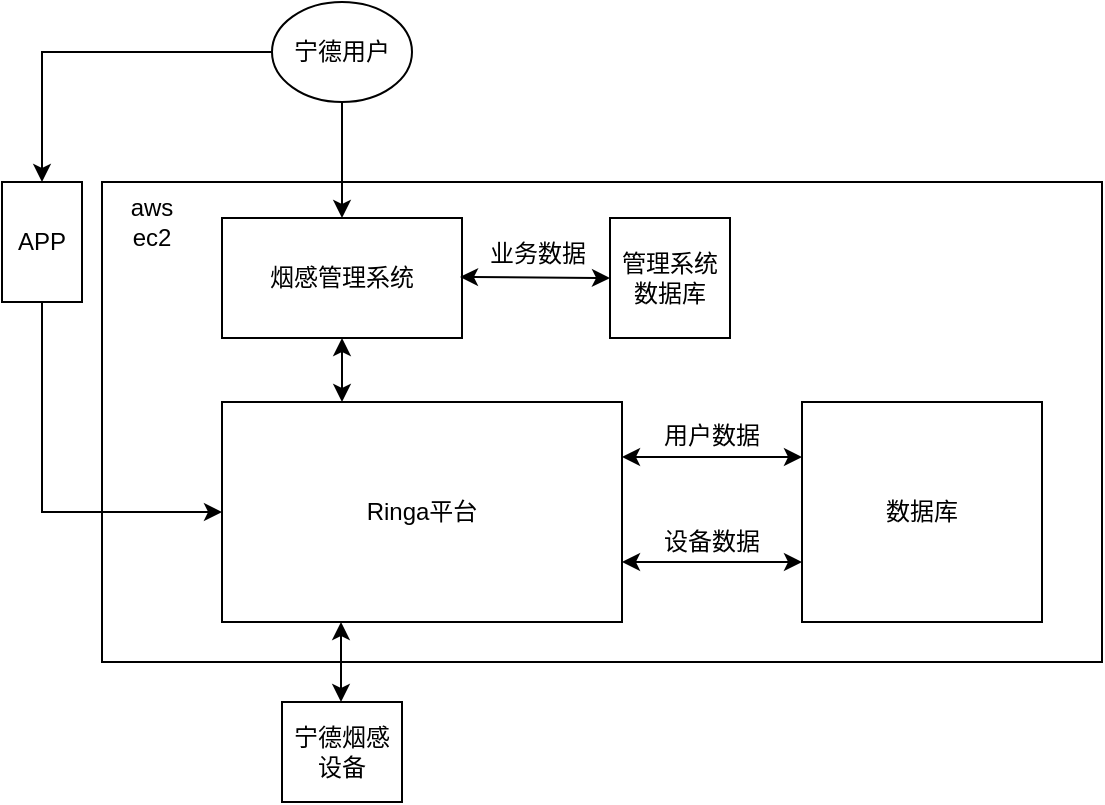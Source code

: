 <mxfile version="14.4.3" type="github">
  <diagram id="lVXfZRTqtnKGtWbZmzMi" name="Page-1">
    <mxGraphModel dx="1426" dy="772" grid="1" gridSize="10" guides="1" tooltips="1" connect="1" arrows="1" fold="1" page="1" pageScale="1" pageWidth="827" pageHeight="1169" math="0" shadow="0">
      <root>
        <mxCell id="0" />
        <mxCell id="1" parent="0" />
        <mxCell id="htOWc3vwBiGA04LyV9Uv-2" value="" style="rounded=0;whiteSpace=wrap;html=1;" vertex="1" parent="1">
          <mxGeometry x="100" y="200" width="500" height="240" as="geometry" />
        </mxCell>
        <mxCell id="htOWc3vwBiGA04LyV9Uv-3" value="Ringa平台" style="rounded=0;whiteSpace=wrap;html=1;" vertex="1" parent="1">
          <mxGeometry x="160" y="310" width="200" height="110" as="geometry" />
        </mxCell>
        <mxCell id="htOWc3vwBiGA04LyV9Uv-30" style="edgeStyle=orthogonalEdgeStyle;rounded=0;orthogonalLoop=1;jettySize=auto;html=1;entryX=0;entryY=0.5;entryDx=0;entryDy=0;exitX=0.5;exitY=1;exitDx=0;exitDy=0;" edge="1" parent="1" source="htOWc3vwBiGA04LyV9Uv-4" target="htOWc3vwBiGA04LyV9Uv-3">
          <mxGeometry relative="1" as="geometry" />
        </mxCell>
        <mxCell id="htOWc3vwBiGA04LyV9Uv-4" value="APP" style="rounded=0;whiteSpace=wrap;html=1;" vertex="1" parent="1">
          <mxGeometry x="50" y="200" width="40" height="60" as="geometry" />
        </mxCell>
        <mxCell id="htOWc3vwBiGA04LyV9Uv-5" value="烟感管理系统" style="rounded=0;whiteSpace=wrap;html=1;" vertex="1" parent="1">
          <mxGeometry x="160" y="218" width="120" height="60" as="geometry" />
        </mxCell>
        <mxCell id="htOWc3vwBiGA04LyV9Uv-6" value="数据库" style="rounded=0;whiteSpace=wrap;html=1;align=center;" vertex="1" parent="1">
          <mxGeometry x="450" y="310" width="120" height="110" as="geometry" />
        </mxCell>
        <mxCell id="htOWc3vwBiGA04LyV9Uv-7" value="宁德烟感设备" style="rounded=0;whiteSpace=wrap;html=1;" vertex="1" parent="1">
          <mxGeometry x="190" y="460" width="60" height="50" as="geometry" />
        </mxCell>
        <mxCell id="htOWc3vwBiGA04LyV9Uv-27" style="edgeStyle=orthogonalEdgeStyle;rounded=0;orthogonalLoop=1;jettySize=auto;html=1;" edge="1" parent="1" source="htOWc3vwBiGA04LyV9Uv-11" target="htOWc3vwBiGA04LyV9Uv-5">
          <mxGeometry relative="1" as="geometry" />
        </mxCell>
        <mxCell id="htOWc3vwBiGA04LyV9Uv-28" style="edgeStyle=orthogonalEdgeStyle;rounded=0;orthogonalLoop=1;jettySize=auto;html=1;entryX=0.5;entryY=0;entryDx=0;entryDy=0;" edge="1" parent="1" source="htOWc3vwBiGA04LyV9Uv-11" target="htOWc3vwBiGA04LyV9Uv-4">
          <mxGeometry relative="1" as="geometry" />
        </mxCell>
        <mxCell id="htOWc3vwBiGA04LyV9Uv-11" value="宁德用户" style="ellipse;whiteSpace=wrap;html=1;" vertex="1" parent="1">
          <mxGeometry x="185" y="110" width="70" height="50" as="geometry" />
        </mxCell>
        <mxCell id="htOWc3vwBiGA04LyV9Uv-14" value="" style="endArrow=classic;startArrow=classic;html=1;entryX=0.5;entryY=1;entryDx=0;entryDy=0;exitX=0.3;exitY=0;exitDx=0;exitDy=0;exitPerimeter=0;" edge="1" parent="1" target="htOWc3vwBiGA04LyV9Uv-5" source="htOWc3vwBiGA04LyV9Uv-3">
          <mxGeometry width="50" height="50" relative="1" as="geometry">
            <mxPoint x="290" y="308" as="sourcePoint" />
            <mxPoint x="414" y="240" as="targetPoint" />
          </mxGeometry>
        </mxCell>
        <mxCell id="htOWc3vwBiGA04LyV9Uv-16" value="" style="endArrow=classic;startArrow=classic;html=1;entryX=0.5;entryY=1;entryDx=0;entryDy=0;" edge="1" parent="1">
          <mxGeometry width="50" height="50" relative="1" as="geometry">
            <mxPoint x="219.5" y="460" as="sourcePoint" />
            <mxPoint x="219.5" y="420" as="targetPoint" />
          </mxGeometry>
        </mxCell>
        <mxCell id="htOWc3vwBiGA04LyV9Uv-18" value="" style="endArrow=classic;startArrow=classic;html=1;exitX=1;exitY=0.25;exitDx=0;exitDy=0;entryX=0;entryY=0.25;entryDx=0;entryDy=0;" edge="1" parent="1" source="htOWc3vwBiGA04LyV9Uv-3" target="htOWc3vwBiGA04LyV9Uv-6">
          <mxGeometry width="50" height="50" relative="1" as="geometry">
            <mxPoint x="390" y="420" as="sourcePoint" />
            <mxPoint x="440" y="370" as="targetPoint" />
          </mxGeometry>
        </mxCell>
        <mxCell id="htOWc3vwBiGA04LyV9Uv-19" value="" style="endArrow=classic;startArrow=classic;html=1;exitX=1;exitY=0.25;exitDx=0;exitDy=0;entryX=0;entryY=0.25;entryDx=0;entryDy=0;" edge="1" parent="1">
          <mxGeometry width="50" height="50" relative="1" as="geometry">
            <mxPoint x="360" y="390" as="sourcePoint" />
            <mxPoint x="450" y="390" as="targetPoint" />
          </mxGeometry>
        </mxCell>
        <mxCell id="htOWc3vwBiGA04LyV9Uv-20" value="设备数据" style="text;html=1;strokeColor=none;fillColor=none;align=center;verticalAlign=middle;whiteSpace=wrap;rounded=0;" vertex="1" parent="1">
          <mxGeometry x="380" y="370" width="50" height="20" as="geometry" />
        </mxCell>
        <mxCell id="htOWc3vwBiGA04LyV9Uv-21" value="用户数据" style="text;html=1;strokeColor=none;fillColor=none;align=center;verticalAlign=middle;whiteSpace=wrap;rounded=0;" vertex="1" parent="1">
          <mxGeometry x="380" y="317" width="50" height="20" as="geometry" />
        </mxCell>
        <mxCell id="htOWc3vwBiGA04LyV9Uv-22" value="管理系统数据库" style="whiteSpace=wrap;html=1;aspect=fixed;" vertex="1" parent="1">
          <mxGeometry x="354" y="218" width="60" height="60" as="geometry" />
        </mxCell>
        <mxCell id="htOWc3vwBiGA04LyV9Uv-23" value="" style="endArrow=classic;startArrow=classic;html=1;exitX=1;exitY=0.25;exitDx=0;exitDy=0;entryX=0;entryY=0.5;entryDx=0;entryDy=0;" edge="1" parent="1" target="htOWc3vwBiGA04LyV9Uv-22">
          <mxGeometry width="50" height="50" relative="1" as="geometry">
            <mxPoint x="279" y="247.5" as="sourcePoint" />
            <mxPoint x="349" y="248" as="targetPoint" />
          </mxGeometry>
        </mxCell>
        <mxCell id="htOWc3vwBiGA04LyV9Uv-24" value="业务数据" style="text;html=1;strokeColor=none;fillColor=none;align=center;verticalAlign=middle;whiteSpace=wrap;rounded=0;" vertex="1" parent="1">
          <mxGeometry x="293" y="226" width="50" height="20" as="geometry" />
        </mxCell>
        <mxCell id="htOWc3vwBiGA04LyV9Uv-25" value="aws&lt;br&gt;ec2" style="text;html=1;strokeColor=none;fillColor=none;align=center;verticalAlign=middle;whiteSpace=wrap;rounded=0;" vertex="1" parent="1">
          <mxGeometry x="100" y="210" width="50" height="20" as="geometry" />
        </mxCell>
      </root>
    </mxGraphModel>
  </diagram>
</mxfile>
